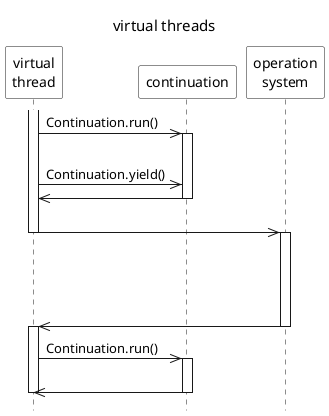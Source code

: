 @startuml

title virtual threads

scale 1.0
hide footbox
'!pragma teoz true

skinparam monochrome true
skinparam defaultFontName Source Sans Pro
skinparam titleFontSize 15
skinparam titleFontStyle normal
skinparam sequenceMessageAlign left
skinparam participantBackgroundColor #white
skinparam noteBackgroundColor #white
skinparam sequenceGroupBackgroundColor #white

participant "virtual\nthread" as VirtualThread1
participant "continuation" as CarrierThread
participant "operation\nsystem" as Service

activate VirtualThread1
VirtualThread1->>CarrierThread : Continuation.run()
activate CarrierThread
||20||
VirtualThread1->>CarrierThread : Continuation.yield()
CarrierThread->>VirtualThread1
deactivate CarrierThread

||20||
VirtualThread1->>Service
deactivate VirtualThread1
activate Service

||80||

Service->>VirtualThread1
deactivate Service
activate VirtualThread1

VirtualThread1->>CarrierThread : Continuation.run()
activate CarrierThread
||20||
CarrierThread->>VirtualThread1
deactivate CarrierThread
deactivate VirtualThread1

@enduml
